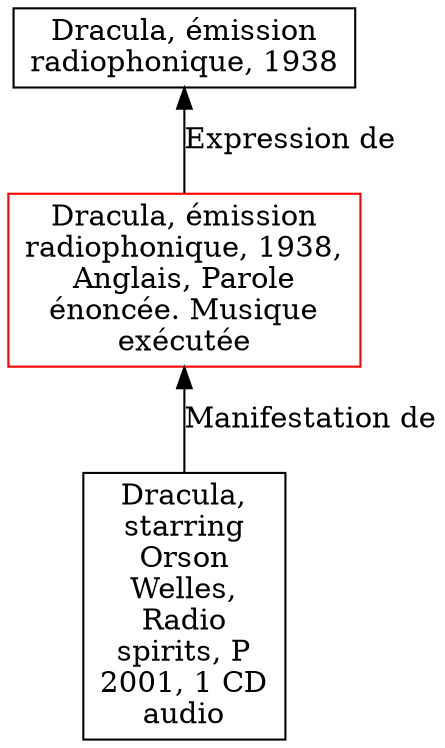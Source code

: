 // Notice UMLRM0192
digraph UMLRM0192 {
	node [align=left shape=rect]
	size="20,20"
	rankdir=BT
	UMLRM0192 [label="Dracula, émission
radiophonique, 1938,
Anglais, Parole
énoncée. Musique
exécutée" color=red]
	UMLRM0191 [label="Dracula, émission
radiophonique, 1938"]
	UMLRM0192 -> UMLRM0191 [label="Expression de"]
	UMLRM0193 [label="Dracula,
starring
Orson
Welles,
Radio
spirits, P
2001, 1 CD
audio"]
	UMLRM0193 -> UMLRM0192 [label="Manifestation de"]
}
